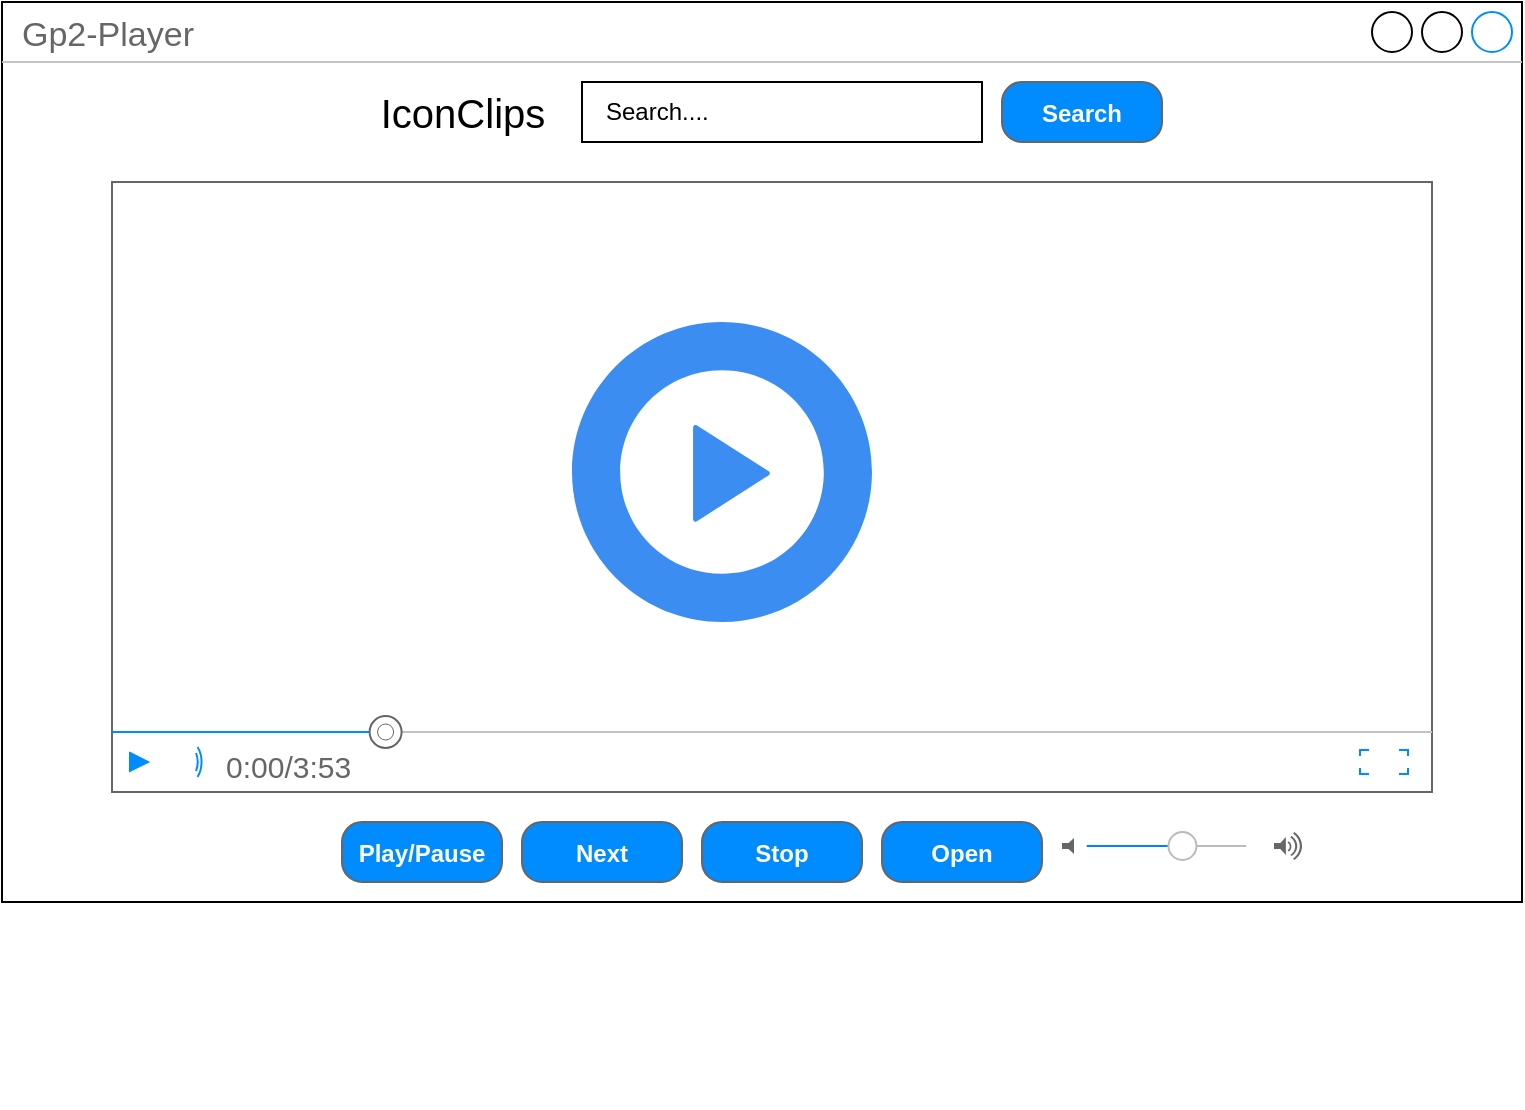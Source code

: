 <mxfile version="13.11.0" type="device" pages="3"><diagram id="888NTggqjtmxu7cjUxJq" name="MediaPlayerFront"><mxGraphModel dx="1016" dy="614" grid="1" gridSize="10" guides="1" tooltips="1" connect="1" arrows="1" fold="1" page="1" pageScale="1" pageWidth="850" pageHeight="1100" math="0" shadow="0"><root><mxCell id="0"/><mxCell id="1" parent="0"/><mxCell id="Px-KcCu-iCocG4PIh284-1" value="Gp2-Player" style="strokeWidth=1;shadow=0;dashed=0;align=center;html=1;shape=mxgraph.mockup.containers.window;align=left;verticalAlign=top;spacingLeft=8;strokeColor2=#008cff;strokeColor3=#c4c4c4;fontColor=#666666;mainText=;fontSize=17;labelBackgroundColor=none;" parent="1" vertex="1"><mxGeometry x="40" y="200" width="760" height="450" as="geometry"/></mxCell><mxCell id="Px-KcCu-iCocG4PIh284-2" value="" style="verticalLabelPosition=bottom;shadow=0;dashed=0;align=center;html=1;verticalAlign=top;strokeWidth=1;shape=mxgraph.mockup.containers.videoPlayer;strokeColor=#666666;strokeColor2=#008cff;strokeColor3=#c4c4c4;textColor=#666666;fillColor2=#008cff;barHeight=30;barPos=20;" parent="1" vertex="1"><mxGeometry x="95" y="290" width="660" height="305" as="geometry"/></mxCell><mxCell id="Px-KcCu-iCocG4PIh284-3" value="&lt;font style=&quot;font-size: 12px&quot;&gt;Play/Pause&lt;/font&gt;" style="strokeWidth=1;shadow=0;dashed=0;align=center;html=1;shape=mxgraph.mockup.buttons.button;strokeColor=#666666;fontColor=#ffffff;mainText=;buttonStyle=round;fontSize=17;fontStyle=1;fillColor=#008cff;whiteSpace=wrap;" parent="1" vertex="1"><mxGeometry x="210" y="610" width="80" height="30" as="geometry"/></mxCell><mxCell id="Px-KcCu-iCocG4PIh284-6" value="&lt;font style=&quot;font-size: 12px&quot;&gt;Stop&lt;/font&gt;" style="strokeWidth=1;shadow=0;dashed=0;align=center;html=1;shape=mxgraph.mockup.buttons.button;strokeColor=#666666;fontColor=#ffffff;mainText=;buttonStyle=round;fontSize=17;fontStyle=1;fillColor=#008cff;whiteSpace=wrap;" parent="1" vertex="1"><mxGeometry x="390" y="610" width="80" height="30" as="geometry"/></mxCell><mxCell id="Px-KcCu-iCocG4PIh284-7" value="&lt;font style=&quot;font-size: 12px&quot;&gt;Next&lt;/font&gt;" style="strokeWidth=1;shadow=0;dashed=0;align=center;html=1;shape=mxgraph.mockup.buttons.button;strokeColor=#666666;fontColor=#ffffff;mainText=;buttonStyle=round;fontSize=17;fontStyle=1;fillColor=#008cff;whiteSpace=wrap;" parent="1" vertex="1"><mxGeometry x="300" y="610" width="80" height="30" as="geometry"/></mxCell><mxCell id="Px-KcCu-iCocG4PIh284-8" value="&lt;font style=&quot;font-size: 12px&quot;&gt;Open&lt;/font&gt;" style="strokeWidth=1;shadow=0;dashed=0;align=center;html=1;shape=mxgraph.mockup.buttons.button;strokeColor=#666666;fontColor=#ffffff;mainText=;buttonStyle=round;fontSize=17;fontStyle=1;fillColor=#008cff;whiteSpace=wrap;" parent="1" vertex="1"><mxGeometry x="480" y="610" width="80" height="30" as="geometry"/></mxCell><mxCell id="Px-KcCu-iCocG4PIh284-9" value="" style="shape=rect;strokeColor=none;fillColor=none;" parent="1" vertex="1"><mxGeometry x="580" y="731" width="110" height="22" as="geometry"/></mxCell><mxCell id="Px-KcCu-iCocG4PIh284-10" value="" style="shape=mxgraph.ios7.misc.volume_down;fillColor=#666666;strokeColor=none;" parent="Px-KcCu-iCocG4PIh284-9" vertex="1"><mxGeometry y="0.5" width="6" height="8" relative="1" as="geometry"><mxPoint x="-10" y="-124" as="offset"/></mxGeometry></mxCell><mxCell id="Px-KcCu-iCocG4PIh284-11" value="" style="shape=mxgraph.ios7.misc.volume_up;fillColor=#666666;strokeColor=none;" parent="Px-KcCu-iCocG4PIh284-9" vertex="1"><mxGeometry x="1" y="0.5" width="14" height="14" relative="1" as="geometry"><mxPoint x="-14" y="-127" as="offset"/></mxGeometry></mxCell><mxCell id="Px-KcCu-iCocG4PIh284-12" value="" style="html=1;strokeWidth=1;shadow=0;dashed=0;shape=mxgraph.ios7ui.slider;barPos=60;strokeColor=#0680FF;opacity=100;fillColor=#FFFFFF;handleSize=14;" parent="Px-KcCu-iCocG4PIh284-9" vertex="1"><mxGeometry x="2.375" y="-120" width="79.75" height="22" as="geometry"/></mxCell><mxCell id="Px-KcCu-iCocG4PIh284-14" value="&lt;span style=&quot;font-size: 20px&quot;&gt;IconClips&lt;/span&gt;" style="text;html=1;align=center;verticalAlign=middle;resizable=0;points=[];autosize=1;" parent="1" vertex="1"><mxGeometry x="220" y="245" width="100" height="20" as="geometry"/></mxCell><mxCell id="Px-KcCu-iCocG4PIh284-15" value="&amp;nbsp; &amp;nbsp;Search...." style="whiteSpace=wrap;html=1;align=left;" parent="1" vertex="1"><mxGeometry x="330" y="240" width="200" height="30" as="geometry"/></mxCell><mxCell id="Px-KcCu-iCocG4PIh284-17" value="&lt;font style=&quot;font-size: 12px&quot;&gt;Search&lt;/font&gt;" style="strokeWidth=1;shadow=0;dashed=0;align=center;html=1;shape=mxgraph.mockup.buttons.button;strokeColor=#666666;fontColor=#ffffff;mainText=;buttonStyle=round;fontSize=17;fontStyle=1;fillColor=#008cff;whiteSpace=wrap;" parent="1" vertex="1"><mxGeometry x="540" y="240" width="80" height="30" as="geometry"/></mxCell><mxCell id="c11FcCmygu9pKeCgzXny-2" value="" style="html=1;aspect=fixed;strokeColor=none;shadow=0;align=center;verticalAlign=top;fillColor=#3B8DF1;shape=mxgraph.gcp2.play_start" vertex="1" parent="1"><mxGeometry x="325" y="360" width="150" height="150" as="geometry"/></mxCell></root></mxGraphModel></diagram><diagram id="XzLfWF8okFlJUeVJKldS" name="Option2"><mxGraphModel dx="1016" dy="614" grid="1" gridSize="10" guides="1" tooltips="1" connect="1" arrows="1" fold="1" page="1" pageScale="1" pageWidth="850" pageHeight="1100" math="0" shadow="0"><root><mxCell id="4oU-wizK6-usb2cU-vbI-0"/><mxCell id="4oU-wizK6-usb2cU-vbI-1" parent="4oU-wizK6-usb2cU-vbI-0"/><mxCell id="4oU-wizK6-usb2cU-vbI-2" value="Gp-Player" style="strokeWidth=1;shadow=0;dashed=0;align=center;html=1;shape=mxgraph.mockup.containers.window;align=left;verticalAlign=top;spacingLeft=8;strokeColor2=#008cff;strokeColor3=#c4c4c4;fontColor=#666666;mainText=;fontSize=17;labelBackgroundColor=none;flipH=0;" parent="4oU-wizK6-usb2cU-vbI-1" vertex="1"><mxGeometry x="30" y="160" width="790" height="420" as="geometry"/></mxCell><mxCell id="4oU-wizK6-usb2cU-vbI-3" value="" style="verticalLabelPosition=bottom;shadow=0;dashed=0;align=center;html=1;verticalAlign=top;strokeWidth=1;shape=mxgraph.mockup.containers.videoPlayer;strokeColor=#666666;strokeColor2=#008cff;strokeColor3=#c4c4c4;textColor=#666666;fillColor2=#008cff;barHeight=30;barPos=20;flipH=0;" parent="4oU-wizK6-usb2cU-vbI-1" vertex="1"><mxGeometry x="45" y="230" width="385" height="261" as="geometry"/></mxCell><mxCell id="4oU-wizK6-usb2cU-vbI-4" value="&lt;font style=&quot;font-size: 11px&quot;&gt;Play/Pause&lt;/font&gt;" style="strokeWidth=1;shadow=0;dashed=0;align=center;html=1;shape=mxgraph.mockup.buttons.button;strokeColor=#666666;fontColor=#ffffff;mainText=;buttonStyle=round;fontSize=17;fontStyle=1;fillColor=#008cff;whiteSpace=wrap;flipH=0;" parent="4oU-wizK6-usb2cU-vbI-1" vertex="1"><mxGeometry x="44" y="521" width="60" height="20" as="geometry"/></mxCell><mxCell id="4oU-wizK6-usb2cU-vbI-5" value="&lt;font style=&quot;font-size: 12px&quot;&gt;Stop&lt;/font&gt;" style="strokeWidth=1;shadow=0;dashed=0;align=center;html=1;shape=mxgraph.mockup.buttons.button;strokeColor=#666666;fontColor=#ffffff;mainText=;buttonStyle=round;fontSize=17;fontStyle=1;fillColor=#008cff;whiteSpace=wrap;flipH=0;" parent="4oU-wizK6-usb2cU-vbI-1" vertex="1"><mxGeometry x="109" y="521" width="60" height="20" as="geometry"/></mxCell><mxCell id="4oU-wizK6-usb2cU-vbI-6" value="&lt;font style=&quot;font-size: 12px&quot;&gt;Open&lt;/font&gt;" style="strokeWidth=1;shadow=0;dashed=0;align=center;html=1;shape=mxgraph.mockup.buttons.button;strokeColor=#666666;fontColor=#ffffff;mainText=;buttonStyle=round;fontSize=17;fontStyle=1;fillColor=#008cff;whiteSpace=wrap;flipH=0;" parent="4oU-wizK6-usb2cU-vbI-1" vertex="1"><mxGeometry x="184" y="521" width="55" height="20" as="geometry"/></mxCell><mxCell id="4oU-wizK6-usb2cU-vbI-7" value="&lt;font style=&quot;font-size: 12px&quot;&gt;Favorites&lt;/font&gt;" style="strokeWidth=1;shadow=0;dashed=0;align=center;html=1;shape=mxgraph.mockup.buttons.button;strokeColor=#666666;fontColor=#ffffff;mainText=;buttonStyle=round;fontSize=17;fontStyle=1;fillColor=#008cff;whiteSpace=wrap;flipH=0;" parent="4oU-wizK6-usb2cU-vbI-1" vertex="1"><mxGeometry x="254" y="521" width="56" height="20" as="geometry"/></mxCell><mxCell id="4oU-wizK6-usb2cU-vbI-8" value="&lt;font style=&quot;font-size: 20px&quot;&gt;Youtube Player&lt;/font&gt;" style="text;html=1;align=center;verticalAlign=middle;resizable=0;points=[];autosize=1;flipH=0;" parent="4oU-wizK6-usb2cU-vbI-1" vertex="1"><mxGeometry x="40" y="201.5" width="150" height="20" as="geometry"/></mxCell><mxCell id="4oU-wizK6-usb2cU-vbI-9" value="&amp;nbsp; &amp;nbsp;Search...." style="whiteSpace=wrap;html=1;align=left;flipH=0;" parent="4oU-wizK6-usb2cU-vbI-1" vertex="1"><mxGeometry x="195" y="201.5" width="145" height="20" as="geometry"/></mxCell><mxCell id="4oU-wizK6-usb2cU-vbI-10" value="&lt;font style=&quot;font-size: 12px&quot;&gt;Search&lt;/font&gt;" style="strokeWidth=1;shadow=0;dashed=0;align=center;html=1;shape=mxgraph.mockup.buttons.button;strokeColor=#666666;fontColor=#ffffff;mainText=;buttonStyle=round;fontSize=17;fontStyle=1;fillColor=#008cff;whiteSpace=wrap;flipH=0;" parent="4oU-wizK6-usb2cU-vbI-1" vertex="1"><mxGeometry x="345" y="199" width="55" height="25" as="geometry"/></mxCell><mxCell id="4oU-wizK6-usb2cU-vbI-11" value="" style="shape=rect;strokeColor=none;fillColor=none;flipH=0;" parent="4oU-wizK6-usb2cU-vbI-1" vertex="1"><mxGeometry x="311" y="525" width="110" height="14" as="geometry"/></mxCell><mxCell id="4oU-wizK6-usb2cU-vbI-12" value="" style="shape=mxgraph.ios7.misc.volume_down;fillColor=#666666;strokeColor=none;flipH=0;" parent="4oU-wizK6-usb2cU-vbI-11" vertex="1"><mxGeometry y="0.5" width="6" height="8" relative="1" as="geometry"><mxPoint y="-4" as="offset"/></mxGeometry></mxCell><mxCell id="4oU-wizK6-usb2cU-vbI-13" value="" style="shape=mxgraph.ios7.misc.volume_up;fillColor=#666666;strokeColor=none;flipH=0;" parent="4oU-wizK6-usb2cU-vbI-11" vertex="1"><mxGeometry x="1" y="0.5" width="14" height="14" relative="1" as="geometry"><mxPoint x="-14" y="-7" as="offset"/></mxGeometry></mxCell><mxCell id="4oU-wizK6-usb2cU-vbI-14" value="" style="html=1;strokeWidth=1;shadow=0;dashed=0;shape=mxgraph.ios7ui.slider;barPos=60;strokeColor=#0680FF;opacity=100;fillColor=#FFFFFF;handleSize=14;flipH=0;" parent="4oU-wizK6-usb2cU-vbI-11" vertex="1"><mxGeometry x="12.375" width="79.75" height="14" as="geometry"/></mxCell><mxCell id="4oU-wizK6-usb2cU-vbI-15" value="" style="strokeWidth=1;html=1;shadow=0;dashed=0;shape=mxgraph.android.scrollbars2;fillColor=#999999;strokeColor=none;flipH=0;" parent="4oU-wizK6-usb2cU-vbI-1" vertex="1"><mxGeometry x="430" y="201.5" width="385" height="370" as="geometry"/></mxCell><mxCell id="4oU-wizK6-usb2cU-vbI-16" value="" style="shape=image;html=1;verticalAlign=top;verticalLabelPosition=bottom;labelBackgroundColor=#ffffff;imageAspect=0;aspect=fixed;image=https://cdn0.iconfinder.com/data/icons/pinpoint-interface/48/view-list-2-128.png;flipH=0;" parent="4oU-wizK6-usb2cU-vbI-1" vertex="1"><mxGeometry x="450" y="334.25" width="230" height="230" as="geometry"/></mxCell><mxCell id="4oU-wizK6-usb2cU-vbI-17" value="" style="shape=image;html=1;verticalAlign=top;verticalLabelPosition=bottom;labelBackgroundColor=#ffffff;imageAspect=0;aspect=fixed;image=https://cdn0.iconfinder.com/data/icons/pinpoint-interface/48/view-list-2-128.png;flipH=0;" parent="4oU-wizK6-usb2cU-vbI-1" vertex="1"><mxGeometry x="450" y="175.75" width="230" height="230" as="geometry"/></mxCell><mxCell id="-PT-yM17Xigoxr5Y1_8Q-1" value="" style="shape=ext;double=1;whiteSpace=wrap;html=1;aspect=fixed;" vertex="1" parent="4oU-wizK6-usb2cU-vbI-1"><mxGeometry x="700" y="275.75" width="30" height="30" as="geometry"/></mxCell><mxCell id="-PT-yM17Xigoxr5Y1_8Q-2" value="" style="shape=ext;double=1;whiteSpace=wrap;html=1;aspect=fixed;" vertex="1" parent="4oU-wizK6-usb2cU-vbI-1"><mxGeometry x="700" y="325.75" width="30" height="30" as="geometry"/></mxCell><mxCell id="-PT-yM17Xigoxr5Y1_8Q-4" value="" style="shape=ext;double=1;whiteSpace=wrap;html=1;aspect=fixed;" vertex="1" parent="4oU-wizK6-usb2cU-vbI-1"><mxGeometry x="700" y="225.75" width="30" height="30" as="geometry"/></mxCell><mxCell id="-PT-yM17Xigoxr5Y1_8Q-7" value="" style="shape=ext;double=1;whiteSpace=wrap;html=1;aspect=fixed;" vertex="1" parent="4oU-wizK6-usb2cU-vbI-1"><mxGeometry x="750" y="275.75" width="30" height="30" as="geometry"/></mxCell><mxCell id="-PT-yM17Xigoxr5Y1_8Q-8" value="" style="shape=ext;double=1;whiteSpace=wrap;html=1;aspect=fixed;" vertex="1" parent="4oU-wizK6-usb2cU-vbI-1"><mxGeometry x="750" y="325.75" width="30" height="30" as="geometry"/></mxCell><mxCell id="-PT-yM17Xigoxr5Y1_8Q-9" value="" style="shape=ext;double=1;whiteSpace=wrap;html=1;aspect=fixed;" vertex="1" parent="4oU-wizK6-usb2cU-vbI-1"><mxGeometry x="750" y="225.75" width="30" height="30" as="geometry"/></mxCell><mxCell id="-PT-yM17Xigoxr5Y1_8Q-10" value="" style="shape=ext;double=1;whiteSpace=wrap;html=1;aspect=fixed;" vertex="1" parent="4oU-wizK6-usb2cU-vbI-1"><mxGeometry x="700" y="433.25" width="30" height="30" as="geometry"/></mxCell><mxCell id="-PT-yM17Xigoxr5Y1_8Q-11" value="" style="shape=ext;double=1;whiteSpace=wrap;html=1;aspect=fixed;" vertex="1" parent="4oU-wizK6-usb2cU-vbI-1"><mxGeometry x="700" y="483.25" width="30" height="30" as="geometry"/></mxCell><mxCell id="-PT-yM17Xigoxr5Y1_8Q-12" value="" style="shape=ext;double=1;whiteSpace=wrap;html=1;aspect=fixed;" vertex="1" parent="4oU-wizK6-usb2cU-vbI-1"><mxGeometry x="700" y="383.25" width="30" height="30" as="geometry"/></mxCell><mxCell id="-PT-yM17Xigoxr5Y1_8Q-13" value="" style="shape=ext;double=1;whiteSpace=wrap;html=1;aspect=fixed;" vertex="1" parent="4oU-wizK6-usb2cU-vbI-1"><mxGeometry x="750" y="435.25" width="30" height="30" as="geometry"/></mxCell><mxCell id="-PT-yM17Xigoxr5Y1_8Q-14" value="" style="shape=ext;double=1;whiteSpace=wrap;html=1;aspect=fixed;" vertex="1" parent="4oU-wizK6-usb2cU-vbI-1"><mxGeometry x="750" y="485.25" width="30" height="30" as="geometry"/></mxCell><mxCell id="-PT-yM17Xigoxr5Y1_8Q-15" value="" style="shape=ext;double=1;whiteSpace=wrap;html=1;aspect=fixed;" vertex="1" parent="4oU-wizK6-usb2cU-vbI-1"><mxGeometry x="750" y="385.25" width="30" height="30" as="geometry"/></mxCell></root></mxGraphModel></diagram><diagram id="99umylCm52qJtRz-cAD9" name="SearchMediaPlayer"><mxGraphModel dx="1016" dy="614" grid="1" gridSize="10" guides="1" tooltips="1" connect="1" arrows="1" fold="1" page="1" pageScale="1" pageWidth="850" pageHeight="1100" math="0" shadow="0"><root><mxCell id="y3DhRawdo4uYx9ZWuDWp-0"/><mxCell id="y3DhRawdo4uYx9ZWuDWp-1" parent="y3DhRawdo4uYx9ZWuDWp-0"/><mxCell id="1AUyTXHy8kntYVJ3buUf-0" value="Gp-Player" style="strokeWidth=1;shadow=0;dashed=0;align=center;html=1;shape=mxgraph.mockup.containers.window;align=left;verticalAlign=top;spacingLeft=8;strokeColor2=#008cff;strokeColor3=#c4c4c4;fontColor=#666666;mainText=;fontSize=17;labelBackgroundColor=none;" parent="y3DhRawdo4uYx9ZWuDWp-1" vertex="1"><mxGeometry x="30" y="160" width="790" height="420" as="geometry"/></mxCell><mxCell id="1AUyTXHy8kntYVJ3buUf-1" value="" style="verticalLabelPosition=bottom;shadow=0;dashed=0;align=center;html=1;verticalAlign=top;strokeWidth=1;shape=mxgraph.mockup.containers.videoPlayer;strokeColor=#666666;strokeColor2=#008cff;strokeColor3=#c4c4c4;textColor=#666666;fillColor2=#008cff;barHeight=30;barPos=20;" parent="y3DhRawdo4uYx9ZWuDWp-1" vertex="1"><mxGeometry x="425" y="250" width="385" height="230" as="geometry"/></mxCell><mxCell id="MWaS3o1LZDfNjYNszcFf-0" value="&lt;font style=&quot;font-size: 11px&quot;&gt;Play/Pause&lt;/font&gt;" style="strokeWidth=1;shadow=0;dashed=0;align=center;html=1;shape=mxgraph.mockup.buttons.button;strokeColor=#666666;fontColor=#ffffff;mainText=;buttonStyle=round;fontSize=17;fontStyle=1;fillColor=#008cff;whiteSpace=wrap;" parent="y3DhRawdo4uYx9ZWuDWp-1" vertex="1"><mxGeometry x="429" y="530" width="60" height="20" as="geometry"/></mxCell><mxCell id="MWaS3o1LZDfNjYNszcFf-1" value="&lt;font style=&quot;font-size: 12px&quot;&gt;Stop&lt;/font&gt;" style="strokeWidth=1;shadow=0;dashed=0;align=center;html=1;shape=mxgraph.mockup.buttons.button;strokeColor=#666666;fontColor=#ffffff;mainText=;buttonStyle=round;fontSize=17;fontStyle=1;fillColor=#008cff;whiteSpace=wrap;" parent="y3DhRawdo4uYx9ZWuDWp-1" vertex="1"><mxGeometry x="494" y="530" width="60" height="20" as="geometry"/></mxCell><mxCell id="MWaS3o1LZDfNjYNszcFf-2" value="&lt;font style=&quot;font-size: 12px&quot;&gt;Next&lt;/font&gt;" style="strokeWidth=1;shadow=0;dashed=0;align=center;html=1;shape=mxgraph.mockup.buttons.button;strokeColor=#666666;fontColor=#ffffff;mainText=;buttonStyle=round;fontSize=17;fontStyle=1;fillColor=#008cff;whiteSpace=wrap;" parent="y3DhRawdo4uYx9ZWuDWp-1" vertex="1"><mxGeometry x="569" y="530" width="55" height="20" as="geometry"/></mxCell><mxCell id="MWaS3o1LZDfNjYNszcFf-3" value="&lt;font style=&quot;font-size: 12px&quot;&gt;Open&lt;/font&gt;" style="strokeWidth=1;shadow=0;dashed=0;align=center;html=1;shape=mxgraph.mockup.buttons.button;strokeColor=#666666;fontColor=#ffffff;mainText=;buttonStyle=round;fontSize=17;fontStyle=1;fillColor=#008cff;whiteSpace=wrap;" parent="y3DhRawdo4uYx9ZWuDWp-1" vertex="1"><mxGeometry x="639" y="530" width="50" height="20" as="geometry"/></mxCell><mxCell id="MWaS3o1LZDfNjYNszcFf-8" value="&lt;font style=&quot;font-size: 20px&quot;&gt;Youtube Player&lt;/font&gt;" style="text;html=1;align=center;verticalAlign=middle;resizable=0;points=[];autosize=1;" parent="y3DhRawdo4uYx9ZWuDWp-1" vertex="1"><mxGeometry x="425" y="210.5" width="150" height="20" as="geometry"/></mxCell><mxCell id="MWaS3o1LZDfNjYNszcFf-9" value="&amp;nbsp; &amp;nbsp;Search...." style="whiteSpace=wrap;html=1;align=left;" parent="y3DhRawdo4uYx9ZWuDWp-1" vertex="1"><mxGeometry x="580" y="210.5" width="145" height="20" as="geometry"/></mxCell><mxCell id="MWaS3o1LZDfNjYNszcFf-10" value="&lt;font style=&quot;font-size: 12px&quot;&gt;Search&lt;/font&gt;" style="strokeWidth=1;shadow=0;dashed=0;align=center;html=1;shape=mxgraph.mockup.buttons.button;strokeColor=#666666;fontColor=#ffffff;mainText=;buttonStyle=round;fontSize=17;fontStyle=1;fillColor=#008cff;whiteSpace=wrap;" parent="y3DhRawdo4uYx9ZWuDWp-1" vertex="1"><mxGeometry x="730" y="208" width="55" height="25" as="geometry"/></mxCell><mxCell id="MWaS3o1LZDfNjYNszcFf-11" value="" style="shape=rect;strokeColor=none;fillColor=none;" parent="y3DhRawdo4uYx9ZWuDWp-1" vertex="1"><mxGeometry x="696" y="534" width="110" height="14" as="geometry"/></mxCell><mxCell id="MWaS3o1LZDfNjYNszcFf-12" value="" style="shape=mxgraph.ios7.misc.volume_down;fillColor=#666666;strokeColor=none;" parent="MWaS3o1LZDfNjYNszcFf-11" vertex="1"><mxGeometry y="0.5" width="6" height="8" relative="1" as="geometry"><mxPoint y="-4" as="offset"/></mxGeometry></mxCell><mxCell id="MWaS3o1LZDfNjYNszcFf-13" value="" style="shape=mxgraph.ios7.misc.volume_up;fillColor=#666666;strokeColor=none;" parent="MWaS3o1LZDfNjYNszcFf-11" vertex="1"><mxGeometry x="1" y="0.5" width="14" height="14" relative="1" as="geometry"><mxPoint x="-14" y="-7" as="offset"/></mxGeometry></mxCell><mxCell id="MWaS3o1LZDfNjYNszcFf-14" value="" style="html=1;strokeWidth=1;shadow=0;dashed=0;shape=mxgraph.ios7ui.slider;barPos=60;strokeColor=#0680FF;opacity=100;fillColor=#FFFFFF;handleSize=14;" parent="MWaS3o1LZDfNjYNszcFf-11" vertex="1"><mxGeometry x="12.375" width="79.75" height="14" as="geometry"/></mxCell><mxCell id="MWaS3o1LZDfNjYNszcFf-17" value="" style="strokeWidth=1;html=1;shadow=0;dashed=0;shape=mxgraph.android.scrollbars2;fillColor=#999999;strokeColor=none;" parent="y3DhRawdo4uYx9ZWuDWp-1" vertex="1"><mxGeometry x="35" y="200" width="385" height="370" as="geometry"/></mxCell><mxCell id="MWaS3o1LZDfNjYNszcFf-19" value="" style="shape=image;html=1;verticalAlign=top;verticalLabelPosition=bottom;labelBackgroundColor=#ffffff;imageAspect=0;aspect=fixed;image=https://cdn0.iconfinder.com/data/icons/pinpoint-interface/48/view-list-2-128.png" parent="y3DhRawdo4uYx9ZWuDWp-1" vertex="1"><mxGeometry x="60" y="330" width="230" height="230" as="geometry"/></mxCell><mxCell id="MWaS3o1LZDfNjYNszcFf-20" value="" style="shape=image;html=1;verticalAlign=top;verticalLabelPosition=bottom;labelBackgroundColor=#ffffff;imageAspect=0;aspect=fixed;image=https://cdn0.iconfinder.com/data/icons/pinpoint-interface/48/view-list-2-128.png" parent="y3DhRawdo4uYx9ZWuDWp-1" vertex="1"><mxGeometry x="60" y="185" width="230" height="230" as="geometry"/></mxCell></root></mxGraphModel></diagram></mxfile>